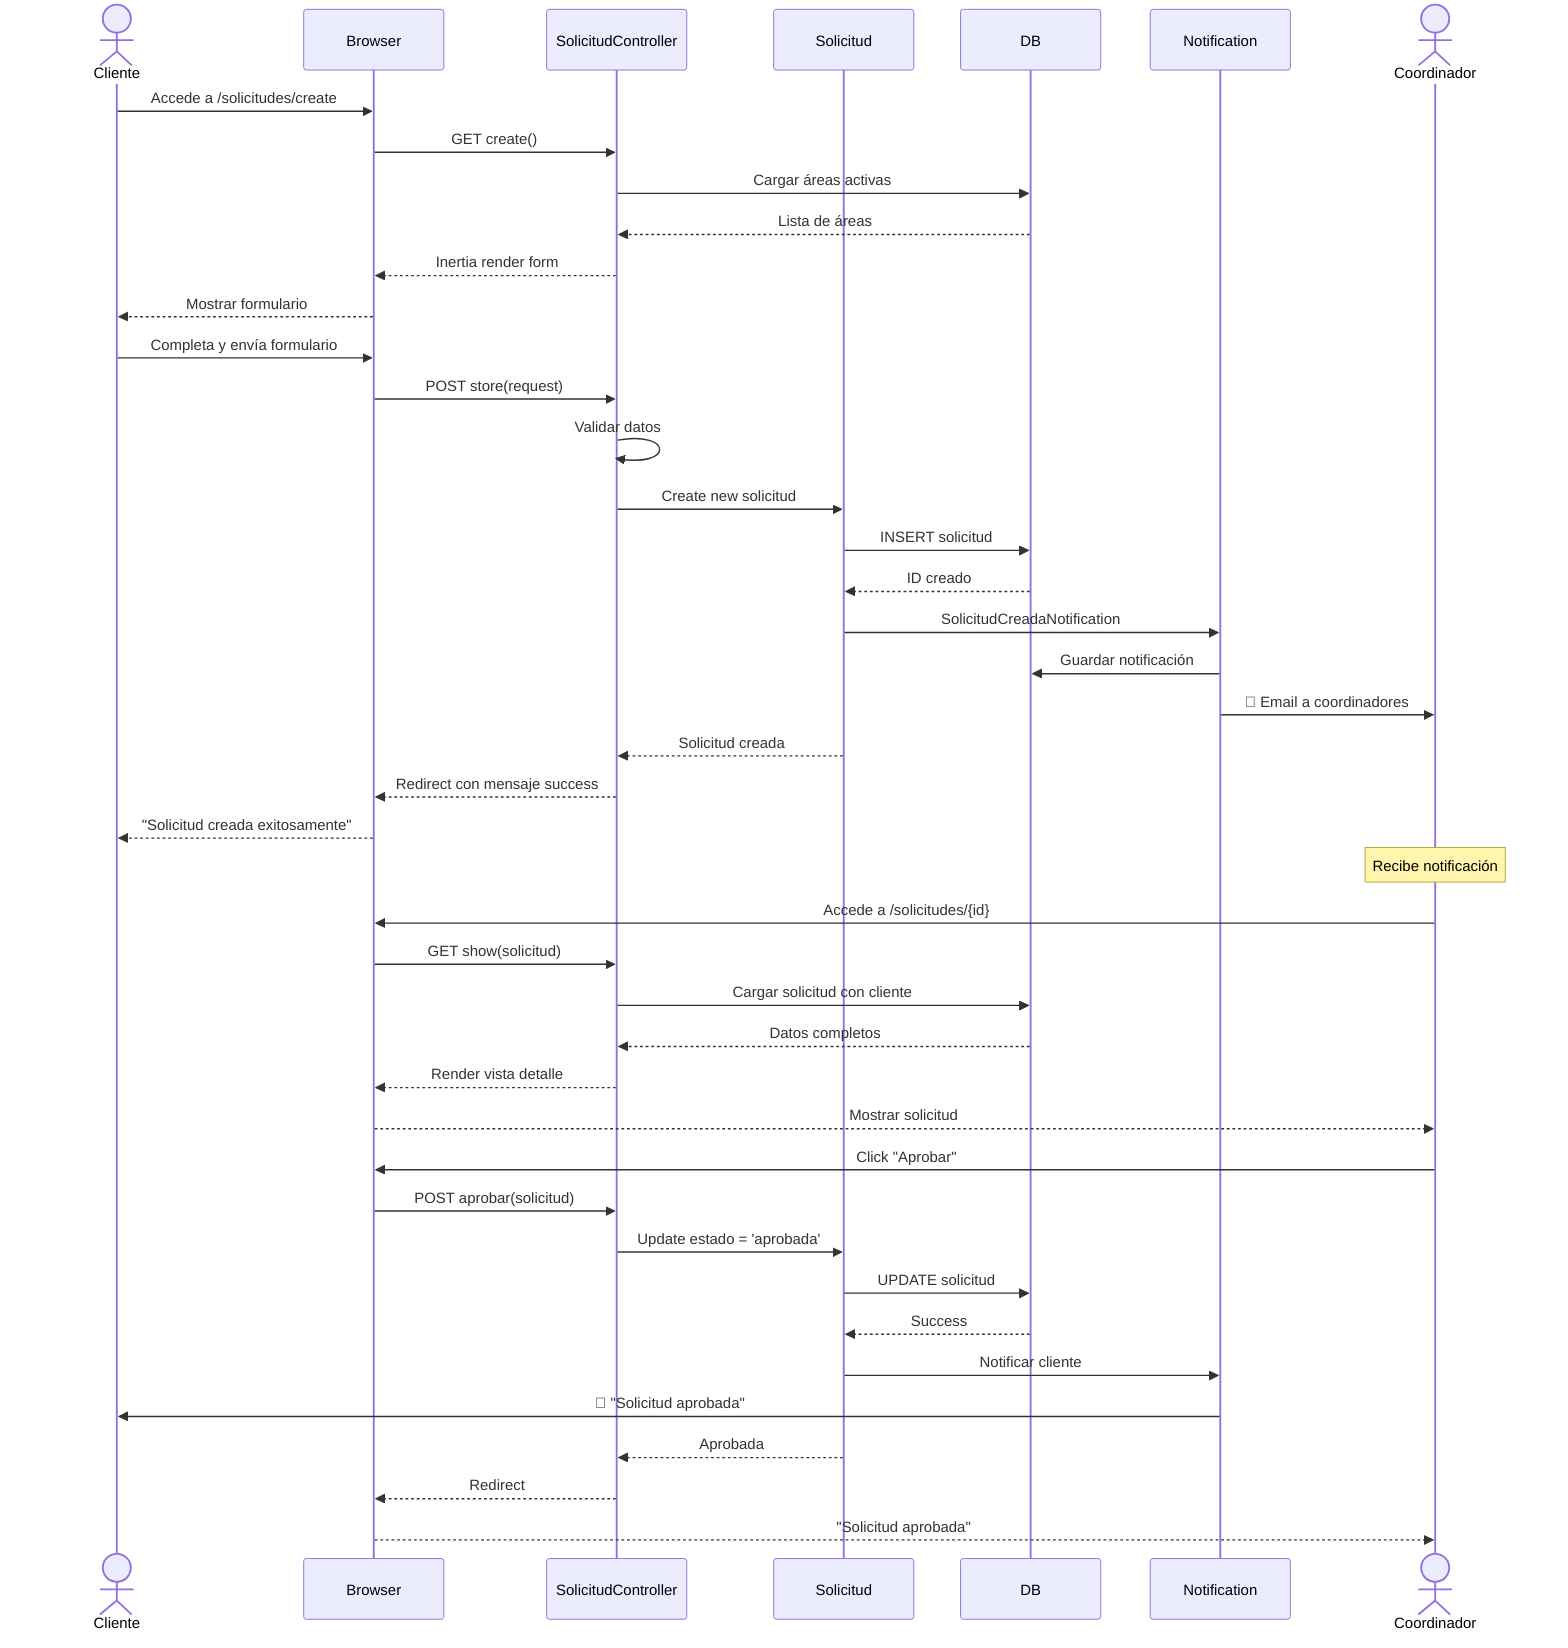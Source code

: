 ﻿sequenceDiagram
    actor Cliente
    participant Browser
    participant SolicitudController
    participant Solicitud
    participant DB
    participant Notification
    actor Coordinador

    Cliente->>Browser: Accede a /solicitudes/create
    Browser->>SolicitudController: GET create()
    SolicitudController->>DB: Cargar áreas activas
    DB-->>SolicitudController: Lista de áreas
    SolicitudController-->>Browser: Inertia render form
    Browser-->>Cliente: Mostrar formulario
    
    Cliente->>Browser: Completa y envía formulario
    Browser->>SolicitudController: POST store(request)
    
    SolicitudController->>SolicitudController: Validar datos
    SolicitudController->>Solicitud: Create new solicitud
    Solicitud->>DB: INSERT solicitud
    DB-->>Solicitud: ID creado
    
    Solicitud->>Notification: SolicitudCreadaNotification
    Notification->>DB: Guardar notificación
    Notification->>Coordinador: 📧 Email a coordinadores
    
    Solicitud-->>SolicitudController: Solicitud creada
    SolicitudController-->>Browser: Redirect con mensaje success
    Browser-->>Cliente: "Solicitud creada exitosamente"
    
    Note over Coordinador: Recibe notificación
    
    Coordinador->>Browser: Accede a /solicitudes/{id}
    Browser->>SolicitudController: GET show(solicitud)
    SolicitudController->>DB: Cargar solicitud con cliente
    DB-->>SolicitudController: Datos completos
    SolicitudController-->>Browser: Render vista detalle
    Browser-->>Coordinador: Mostrar solicitud
    
    Coordinador->>Browser: Click "Aprobar"
    Browser->>SolicitudController: POST aprobar(solicitud)
    
    SolicitudController->>Solicitud: Update estado = 'aprobada'
    Solicitud->>DB: UPDATE solicitud
    DB-->>Solicitud: Success
    
    Solicitud->>Notification: Notificar cliente
    Notification->>Cliente: 📧 "Solicitud aprobada"
    
    Solicitud-->>SolicitudController: Aprobada
    SolicitudController-->>Browser: Redirect
    Browser-->>Coordinador: "Solicitud aprobada"
